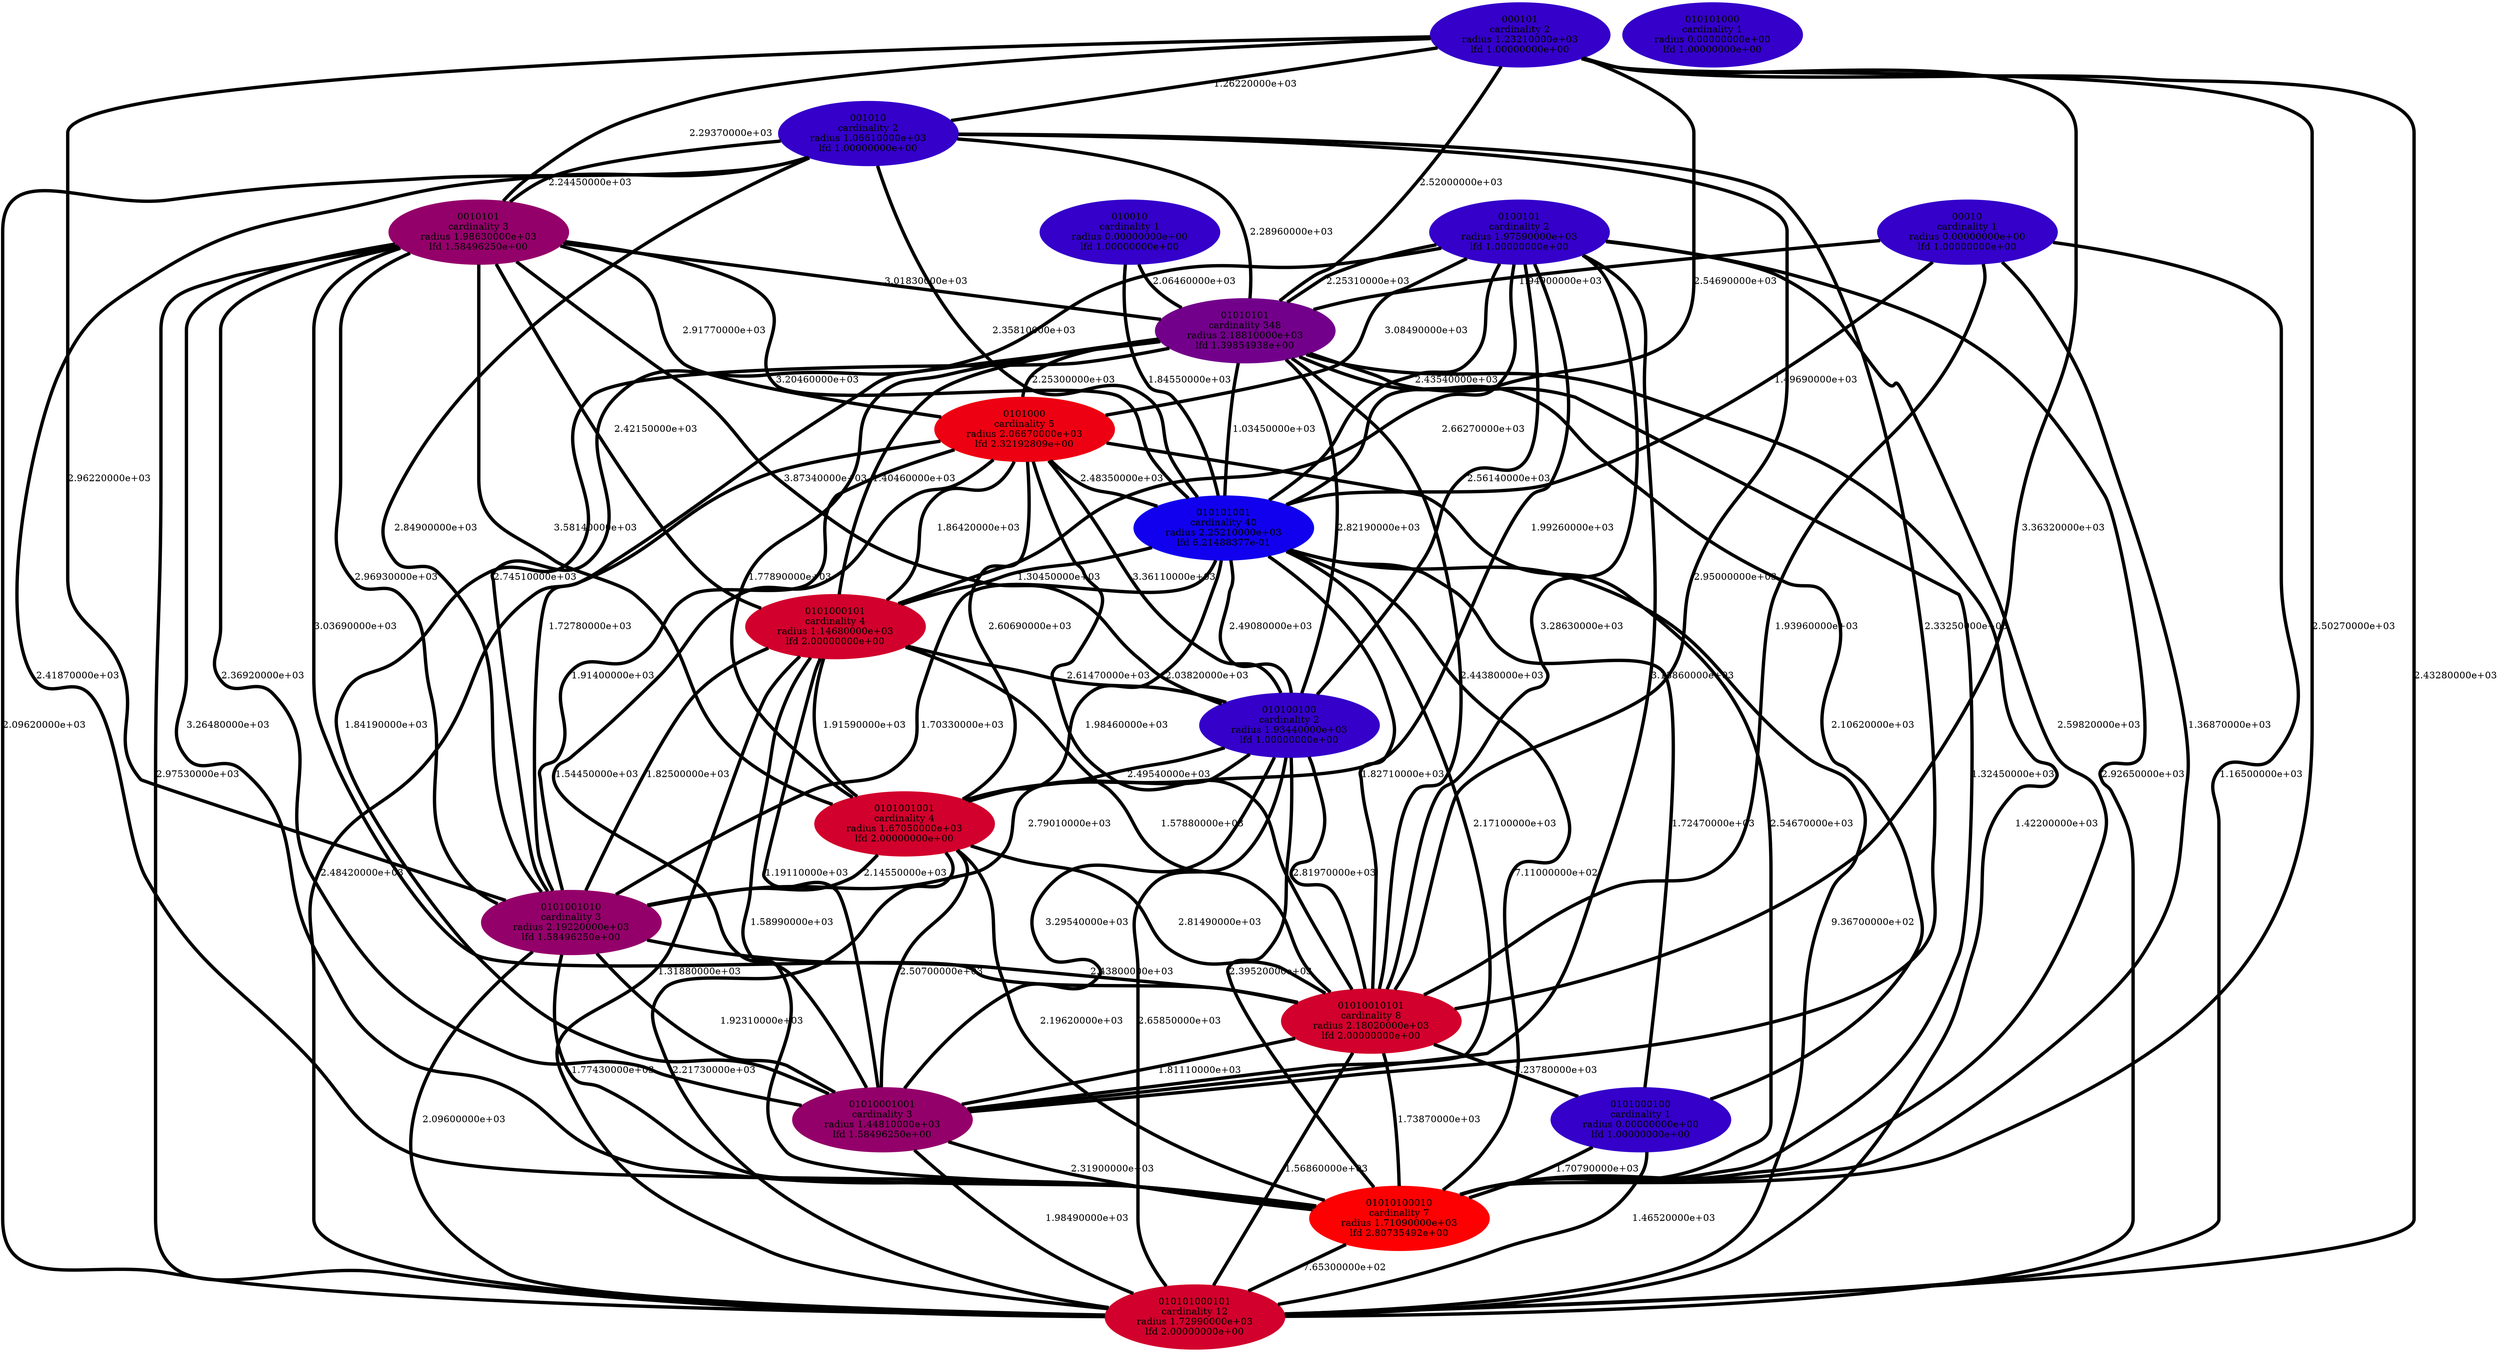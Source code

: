 graph component_cardinality_optimal_3 {
    edge[style=solid, penwidth="5", labeldistance="10"]
    0010101 [label="0010101\ncardinality 3\nradius 1.98630000e+03\nlfd 1.58496250e+00", color="#94006A", style="filled"]
    001010 [label="001010\ncardinality 2\nradius 1.06610000e+03\nlfd 1.00000000e+00", color="#3400CA", style="filled"]
    01010001001 [label="01010001001\ncardinality 3\nradius 1.44810000e+03\nlfd 1.58496250e+00", color="#94006A", style="filled"]
    01010100010 [label="01010100010\ncardinality 7\nradius 1.71090000e+03\nlfd 2.80735492e+00", color="#FC0002", style="filled"]
    00010 [label="00010\ncardinality 1\nradius 0.00000000e+00\nlfd 1.00000000e+00", color="#3400CA", style="filled"]
    010101001 [label="010101001\ncardinality 40\nradius 2.25210000e+03\nlfd 6.21488377e-01", color="#1100ED", style="filled"]
    0100101 [label="0100101\ncardinality 2\nradius 1.97590000e+03\nlfd 1.00000000e+00", color="#3400CA", style="filled"]
    010101000 [label="010101000\ncardinality 1\nradius 0.00000000e+00\nlfd 1.00000000e+00", color="#3400CA", style="filled"]
    010100100 [label="010100100\ncardinality 2\nradius 1.93440000e+03\nlfd 1.00000000e+00", color="#3400CA", style="filled"]
    0101000101 [label="0101000101\ncardinality 4\nradius 1.14680000e+03\nlfd 2.00000000e+00", color="#D2002C", style="filled"]
    0101000100 [label="0101000100\ncardinality 1\nradius 0.00000000e+00\nlfd 1.00000000e+00", color="#3400CA", style="filled"]
    000101 [label="000101\ncardinality 2\nradius 1.23210000e+03\nlfd 1.00000000e+00", color="#3400CA", style="filled"]
    010101000101 [label="010101000101\ncardinality 12\nradius 1.72990000e+03\nlfd 2.00000000e+00", color="#D2002C", style="filled"]
    01010010101 [label="01010010101\ncardinality 8\nradius 2.18020000e+03\nlfd 2.00000000e+00", color="#D2002C", style="filled"]
    010010 [label="010010\ncardinality 1\nradius 0.00000000e+00\nlfd 1.00000000e+00", color="#3400CA", style="filled"]
    01010101 [label="01010101\ncardinality 348\nradius 2.18810000e+03\nlfd 1.39854938e+00", color="#73008B", style="filled"]
    0101001001 [label="0101001001\ncardinality 4\nradius 1.67050000e+03\nlfd 2.00000000e+00", color="#D2002C", style="filled"]
    0101000 [label="0101000\ncardinality 5\nradius 2.06670000e+03\nlfd 2.32192809e+00", color="#ED0011", style="filled"]
    0101001010 [label="0101001010\ncardinality 3\nradius 2.19220000e+03\nlfd 1.58496250e+00", color="#94006A", style="filled"]
    000101 -- 0010101 [label="2.29370000e+03"]
    0101001001 -- 01010100010 [label="2.19620000e+03"]
    00010 -- 01010010101 [label="1.93960000e+03"]
    0010101 -- 010100100 [label="3.87340000e+03"]
    0101000 -- 010100100 [label="3.36110000e+03"]
    0100101 -- 01010100010 [label="2.59820000e+03"]
    0010101 -- 01010010101 [label="3.03690000e+03"]
    010101001 -- 0101000101 [label="1.30450000e+03"]
    001010 -- 010101000101 [label="2.09620000e+03"]
    0100101 -- 0101001010 [label="2.74510000e+03"]
    001010 -- 010101001 [label="2.35810000e+03"]
    00010 -- 01010101 [label="1.94900000e+03"]
    001010 -- 01010010101 [label="2.95000000e+03"]
    01010010101 -- 01010001001 [label="1.81110000e+03"]
    0100101 -- 01010101 [label="2.25310000e+03"]
    000101 -- 01010101 [label="2.52000000e+03"]
    010101001 -- 01010010101 [label="1.82710000e+03"]
    010101001 -- 01010001001 [label="2.17100000e+03"]
    01010101 -- 0101001010 [label="1.72780000e+03"]
    0100101 -- 0101001001 [label="1.99260000e+03"]
    0101000100 -- 01010100010 [label="1.70790000e+03"]
    01010101 -- 0101000100 [label="2.10620000e+03"]
    01010101 -- 0101001001 [label="1.77890000e+03"]
    000101 -- 001010 [label="1.26220000e+03"]
    010101001 -- 0101001010 [label="1.70330000e+03"]
    0101001010 -- 01010100010 [label="1.77430000e+03"]
    001010 -- 0010101 [label="2.24450000e+03"]
    001010 -- 0101001010 [label="2.84900000e+03"]
    0101000101 -- 0101001010 [label="1.82500000e+03"]
    000101 -- 01010100010 [label="2.50270000e+03"]
    001010 -- 01010001001 [label="2.33250000e+03"]
    0101000101 -- 0101001001 [label="1.91590000e+03"]
    0100101 -- 010101000101 [label="2.92650000e+03"]
    0101000 -- 010101000101 [label="2.48420000e+03"]
    0010101 -- 01010001001 [label="2.36920000e+03"]
    010100100 -- 010101000101 [label="2.65850000e+03"]
    001010 -- 01010101 [label="2.28960000e+03"]
    0010101 -- 01010101 [label="3.01830000e+03"]
    01010001001 -- 01010100010 [label="2.31900000e+03"]
    010101001 -- 01010100010 [label="7.11000000e+02"]
    01010101 -- 010100100 [label="2.82190000e+03"]
    010101001 -- 0101001001 [label="2.03820000e+03"]
    010101001 -- 010101000101 [label="9.36700000e+02"]
    0100101 -- 0101000 [label="3.08490000e+03"]
    0010101 -- 0101000101 [label="2.42150000e+03"]
    010101001 -- 0101000100 [label="1.72470000e+03"]
    01010101 -- 01010001001 [label="1.84190000e+03"]
    00010 -- 010101000101 [label="1.16500000e+03"]
    0101000101 -- 01010100010 [label="1.58990000e+03"]
    010100100 -- 0101001001 [label="2.49540000e+03"]
    010010 -- 01010101 [label="2.06460000e+03"]
    01010001001 -- 010101000101 [label="1.98490000e+03"]
    0101000 -- 01010100010 [label="2.54670000e+03"]
    0100101 -- 01010010101 [label="3.28630000e+03"]
    0101000101 -- 010101000101 [label="1.31880000e+03"]
    00010 -- 01010100010 [label="1.36870000e+03"]
    0101001010 -- 01010001001 [label="1.92310000e+03"]
    0010101 -- 010101000101 [label="2.97530000e+03"]
    001010 -- 01010100010 [label="2.41870000e+03"]
    0010101 -- 010101001 [label="3.20460000e+03"]
    0100101 -- 010101001 [label="2.43540000e+03"]
    0101001001 -- 01010001001 [label="2.50700000e+03"]
    0101000 -- 0101001010 [label="1.91400000e+03"]
    0101001010 -- 01010010101 [label="2.43800000e+03"]
    0101000101 -- 010100100 [label="2.61470000e+03"]
    010100100 -- 01010001001 [label="3.29540000e+03"]
    010101001 -- 010100100 [label="2.49080000e+03"]
    0010101 -- 0101000 [label="2.91770000e+03"]
    01010101 -- 0101000101 [label="1.40460000e+03"]
    0101001001 -- 01010010101 [label="2.81490000e+03"]
    0100101 -- 0101000101 [label="2.66270000e+03"]
    01010101 -- 01010100010 [label="1.32450000e+03"]
    010010 -- 010101001 [label="1.84550000e+03"]
    0101000100 -- 010101000101 [label="1.46520000e+03"]
    0010101 -- 0101001001 [label="3.58140000e+03"]
    0101000 -- 0101001001 [label="2.60690000e+03"]
    000101 -- 010101000101 [label="2.43280000e+03"]
    010100100 -- 01010100010 [label="2.39520000e+03"]
    01010100010 -- 010101000101 [label="7.65300000e+02"]
    0101001001 -- 010101000101 [label="2.21730000e+03"]
    01010101 -- 0101000 [label="2.25300000e+03"]
    010100100 -- 01010010101 [label="2.81970000e+03"]
    000101 -- 010101001 [label="2.54690000e+03"]
    0101000 -- 01010001001 [label="1.54450000e+03"]
    0010101 -- 0101001010 [label="2.96930000e+03"]
    01010101 -- 010101001 [label="1.03450000e+03"]
    0010101 -- 01010100010 [label="3.26480000e+03"]
    000101 -- 0101001010 [label="2.96220000e+03"]
    01010010101 -- 01010100010 [label="1.73870000e+03"]
    0101000 -- 0101000101 [label="1.86420000e+03"]
    0101000101 -- 01010010101 [label="1.57880000e+03"]
    0101001001 -- 0101001010 [label="2.14550000e+03"]
    0101000 -- 010101001 [label="2.48350000e+03"]
    01010010101 -- 010101000101 [label="1.56860000e+03"]
    00010 -- 010101001 [label="1.49690000e+03"]
    01010101 -- 01010010101 [label="2.44380000e+03"]
    0101000 -- 01010010101 [label="1.98460000e+03"]
    010100100 -- 0101001010 [label="2.79010000e+03"]
    0100101 -- 01010001001 [label="3.13860000e+03"]
    0101000101 -- 01010001001 [label="1.19110000e+03"]
    01010101 -- 010101000101 [label="1.42200000e+03"]
    0101001010 -- 010101000101 [label="2.09600000e+03"]
    0100101 -- 010100100 [label="2.56140000e+03"]
    01010010101 -- 0101000100 [label="1.23780000e+03"]
    000101 -- 01010010101 [label="3.36320000e+03"]
}
